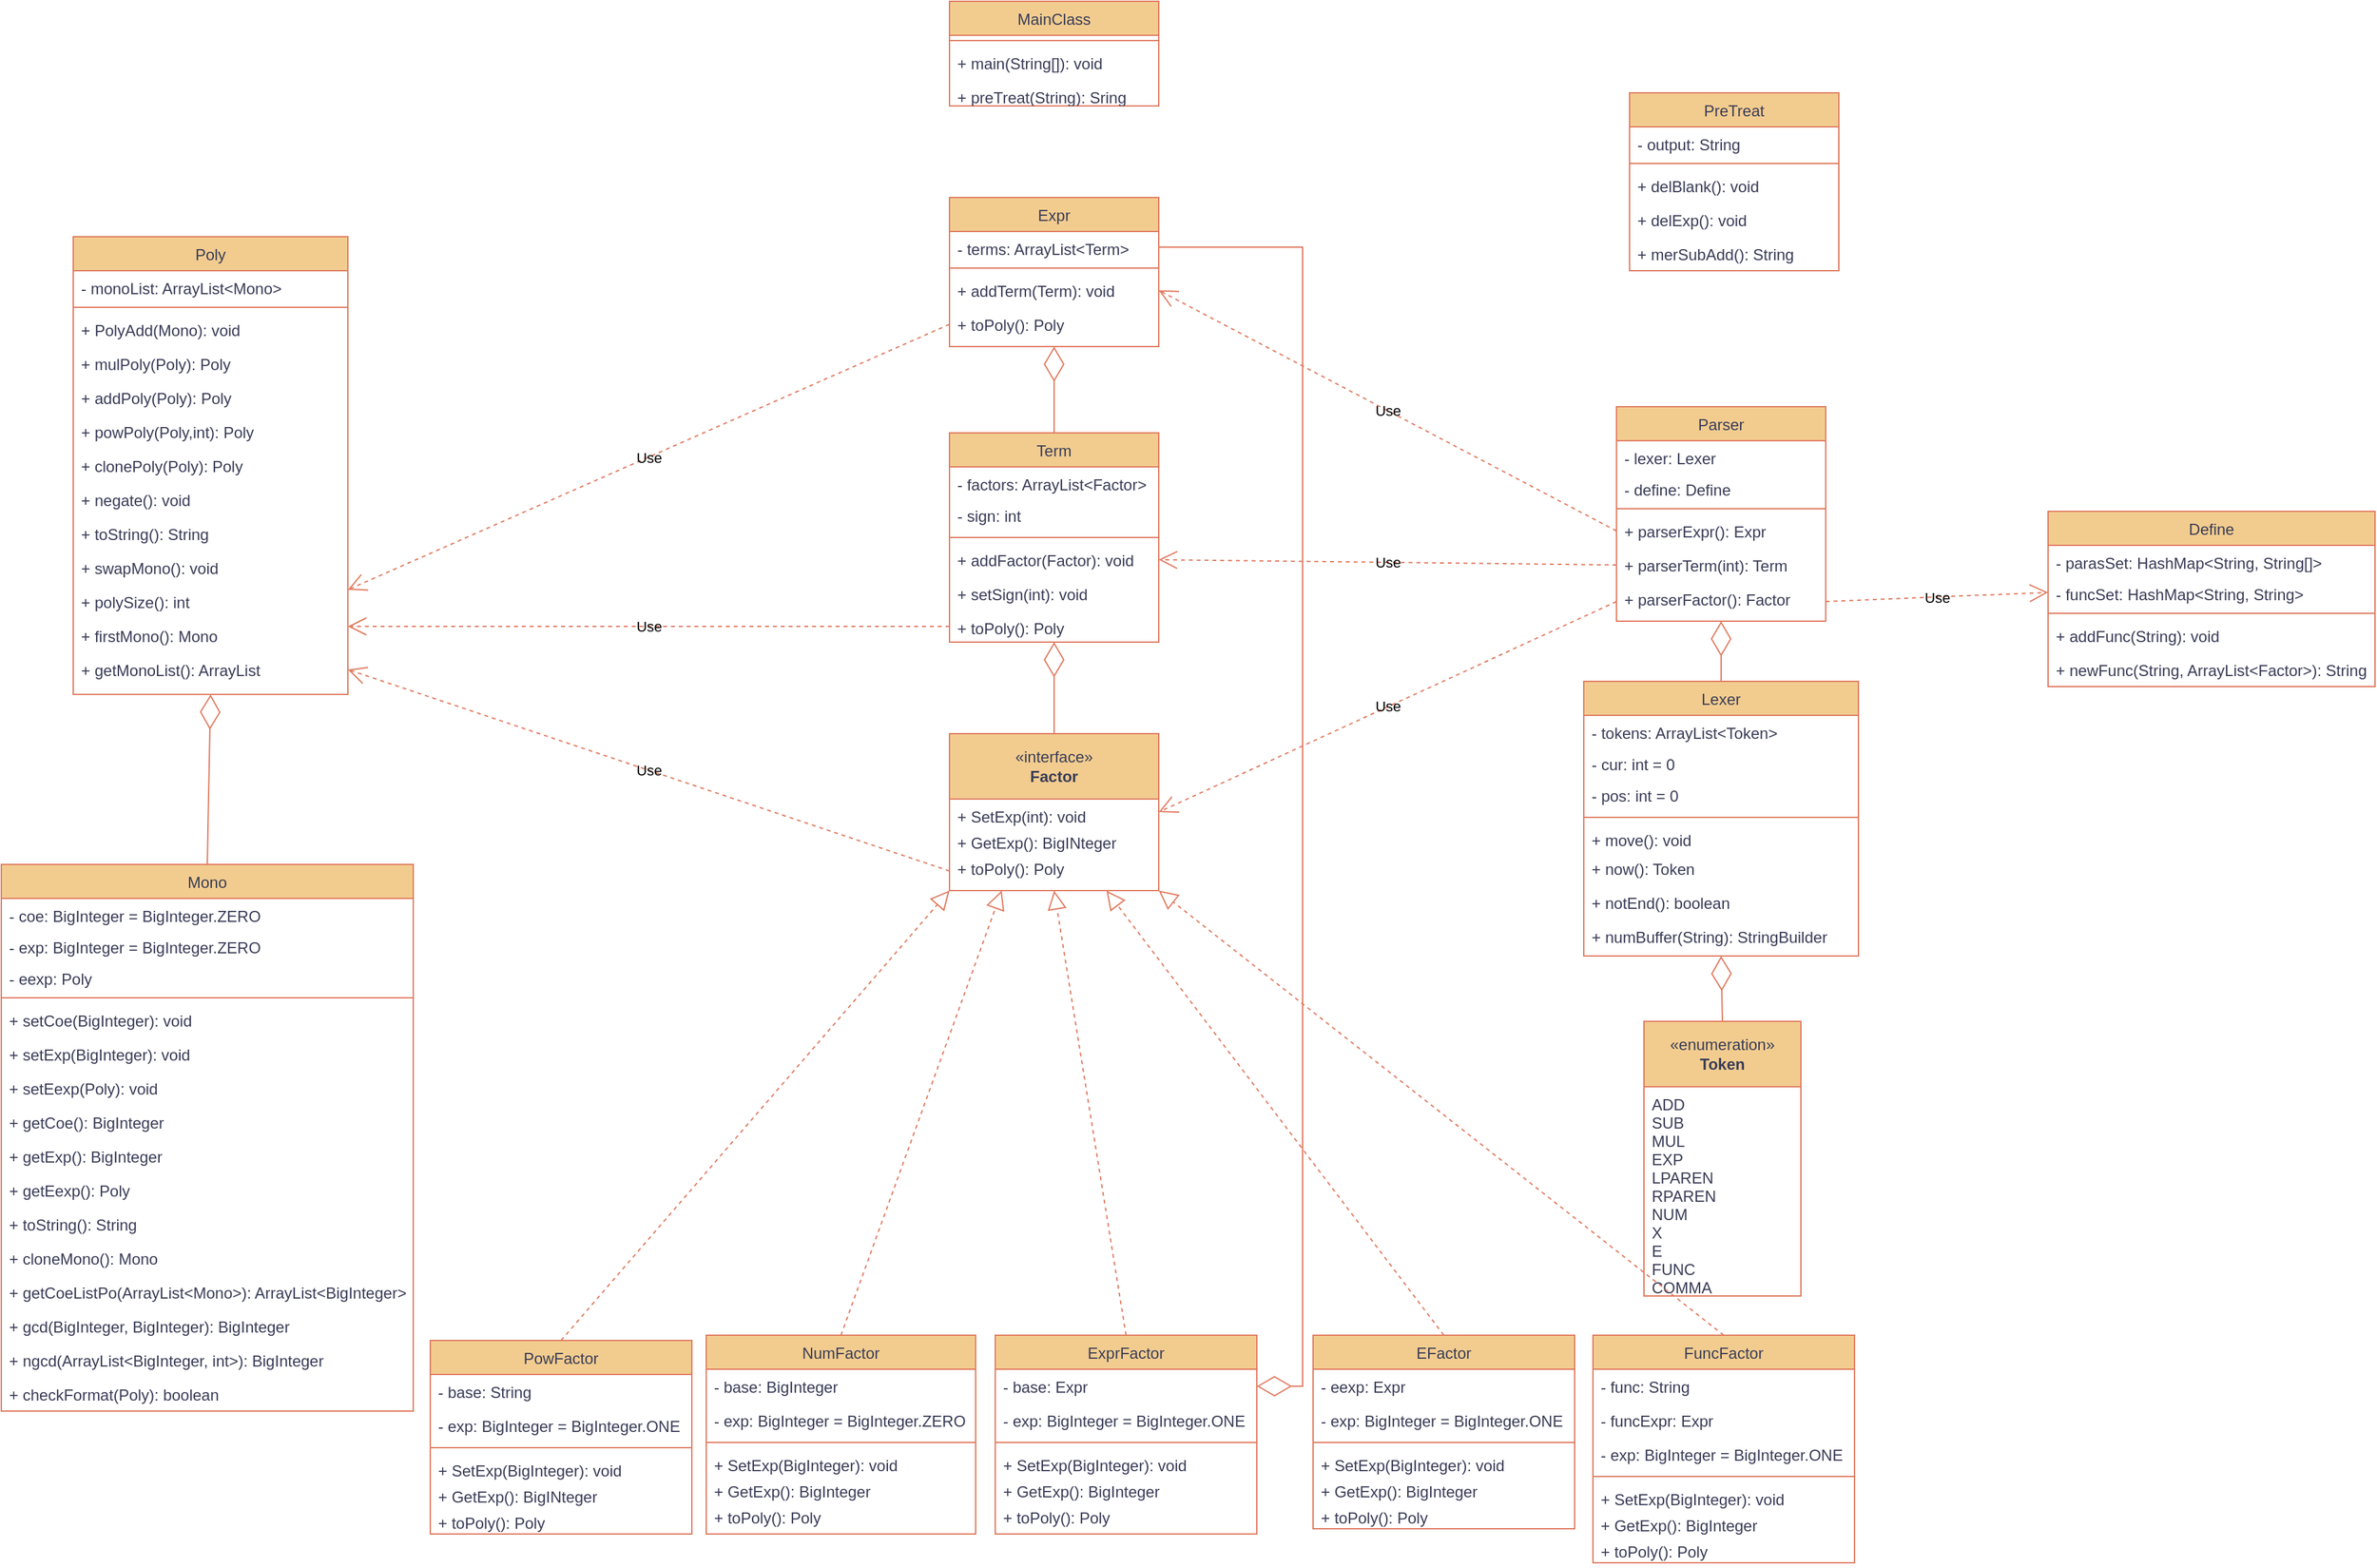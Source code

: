 <mxfile version="21.6.5" type="device">
  <diagram id="C5RBs43oDa-KdzZeNtuy" name="Page-1">
    <mxGraphModel dx="1021" dy="620" grid="1" gridSize="10" guides="1" tooltips="1" connect="1" arrows="0" fold="1" page="1" pageScale="1" pageWidth="827" pageHeight="1169" background="none" math="0" shadow="0">
      <root>
        <mxCell id="WIyWlLk6GJQsqaUBKTNV-0" />
        <mxCell id="WIyWlLk6GJQsqaUBKTNV-1" parent="WIyWlLk6GJQsqaUBKTNV-0" />
        <mxCell id="zkfFHV4jXpPFQw0GAbJ--0" value="Factror" style="swimlane;fontStyle=2;align=center;verticalAlign=top;childLayout=stackLayout;horizontal=1;startSize=0;horizontalStack=0;resizeParent=1;resizeLast=0;collapsible=1;marginBottom=0;rounded=0;shadow=0;strokeWidth=1;labelBackgroundColor=none;fillColor=#F2CC8F;strokeColor=#E07A5F;fontColor=#393C56;" parent="WIyWlLk6GJQsqaUBKTNV-1" vertex="1">
          <mxGeometry x="1540" y="600" width="160" height="120" as="geometry">
            <mxRectangle x="230" y="140" width="160" height="26" as="alternateBounds" />
          </mxGeometry>
        </mxCell>
        <mxCell id="lshmHex8__d2f3AqaZlR-0" value="«interface»&lt;br&gt;&lt;b&gt;Factor&lt;/b&gt;" style="html=1;whiteSpace=wrap;labelBackgroundColor=none;fillColor=#F2CC8F;strokeColor=#E07A5F;fontColor=#393C56;" parent="zkfFHV4jXpPFQw0GAbJ--0" vertex="1">
          <mxGeometry width="160" height="50" as="geometry" />
        </mxCell>
        <mxCell id="zkfFHV4jXpPFQw0GAbJ--5" value="+ SetExp(int): void" style="text;align=left;verticalAlign=top;spacingLeft=4;spacingRight=4;overflow=hidden;rotatable=0;points=[[0,0.5],[1,0.5]];portConstraint=eastwest;labelBackgroundColor=none;fontColor=#393C56;" parent="zkfFHV4jXpPFQw0GAbJ--0" vertex="1">
          <mxGeometry y="50" width="160" height="20" as="geometry" />
        </mxCell>
        <mxCell id="zkfFHV4jXpPFQw0GAbJ--3" value="+ GetExp(): BigINteger" style="text;align=left;verticalAlign=top;spacingLeft=4;spacingRight=4;overflow=hidden;rotatable=0;points=[[0,0.5],[1,0.5]];portConstraint=eastwest;rounded=0;shadow=0;html=0;labelBackgroundColor=none;fontColor=#393C56;" parent="zkfFHV4jXpPFQw0GAbJ--0" vertex="1">
          <mxGeometry y="70" width="160" height="20" as="geometry" />
        </mxCell>
        <mxCell id="lshmHex8__d2f3AqaZlR-2" value="+ toPoly(): Poly" style="text;align=left;verticalAlign=top;spacingLeft=4;spacingRight=4;overflow=hidden;rotatable=0;points=[[0,0.5],[1,0.5]];portConstraint=eastwest;rounded=0;shadow=0;html=0;labelBackgroundColor=none;fontColor=#393C56;" parent="zkfFHV4jXpPFQw0GAbJ--0" vertex="1">
          <mxGeometry y="90" width="160" height="30" as="geometry" />
        </mxCell>
        <mxCell id="zkfFHV4jXpPFQw0GAbJ--6" value="PowFactor" style="swimlane;fontStyle=0;align=center;verticalAlign=top;childLayout=stackLayout;horizontal=1;startSize=26;horizontalStack=0;resizeParent=1;resizeLast=0;collapsible=1;marginBottom=0;rounded=0;shadow=0;strokeWidth=1;labelBackgroundColor=none;fillColor=#F2CC8F;strokeColor=#E07A5F;fontColor=#393C56;" parent="WIyWlLk6GJQsqaUBKTNV-1" vertex="1">
          <mxGeometry x="1143" y="1064" width="200" height="148" as="geometry">
            <mxRectangle x="130" y="380" width="160" height="26" as="alternateBounds" />
          </mxGeometry>
        </mxCell>
        <mxCell id="zkfFHV4jXpPFQw0GAbJ--7" value="- base: String" style="text;align=left;verticalAlign=top;spacingLeft=4;spacingRight=4;overflow=hidden;rotatable=0;points=[[0,0.5],[1,0.5]];portConstraint=eastwest;labelBackgroundColor=none;fontColor=#393C56;" parent="zkfFHV4jXpPFQw0GAbJ--6" vertex="1">
          <mxGeometry y="26" width="200" height="26" as="geometry" />
        </mxCell>
        <mxCell id="lshmHex8__d2f3AqaZlR-3" value="- exp: BigInteger = BigInteger.ONE" style="text;align=left;verticalAlign=top;spacingLeft=4;spacingRight=4;overflow=hidden;rotatable=0;points=[[0,0.5],[1,0.5]];portConstraint=eastwest;labelBackgroundColor=none;fontColor=#393C56;" parent="zkfFHV4jXpPFQw0GAbJ--6" vertex="1">
          <mxGeometry y="52" width="200" height="26" as="geometry" />
        </mxCell>
        <mxCell id="zkfFHV4jXpPFQw0GAbJ--9" value="" style="line;html=1;strokeWidth=1;align=left;verticalAlign=middle;spacingTop=-1;spacingLeft=3;spacingRight=3;rotatable=0;labelPosition=right;points=[];portConstraint=eastwest;labelBackgroundColor=none;fillColor=#F2CC8F;strokeColor=#E07A5F;fontColor=#393C56;" parent="zkfFHV4jXpPFQw0GAbJ--6" vertex="1">
          <mxGeometry y="78" width="200" height="8" as="geometry" />
        </mxCell>
        <mxCell id="lshmHex8__d2f3AqaZlR-7" value="+ SetExp(BigInteger): void" style="text;align=left;verticalAlign=top;spacingLeft=4;spacingRight=4;overflow=hidden;rotatable=0;points=[[0,0.5],[1,0.5]];portConstraint=eastwest;labelBackgroundColor=none;fontColor=#393C56;" parent="zkfFHV4jXpPFQw0GAbJ--6" vertex="1">
          <mxGeometry y="86" width="200" height="20" as="geometry" />
        </mxCell>
        <mxCell id="lshmHex8__d2f3AqaZlR-5" value="+ GetExp(): BigINteger" style="text;align=left;verticalAlign=top;spacingLeft=4;spacingRight=4;overflow=hidden;rotatable=0;points=[[0,0.5],[1,0.5]];portConstraint=eastwest;rounded=0;shadow=0;html=0;labelBackgroundColor=none;fontColor=#393C56;" parent="zkfFHV4jXpPFQw0GAbJ--6" vertex="1">
          <mxGeometry y="106" width="200" height="20" as="geometry" />
        </mxCell>
        <mxCell id="lshmHex8__d2f3AqaZlR-6" value="+ toPoly(): Poly" style="text;align=left;verticalAlign=top;spacingLeft=4;spacingRight=4;overflow=hidden;rotatable=0;points=[[0,0.5],[1,0.5]];portConstraint=eastwest;rounded=0;shadow=0;html=0;labelBackgroundColor=none;fontColor=#393C56;" parent="zkfFHV4jXpPFQw0GAbJ--6" vertex="1">
          <mxGeometry y="126" width="200" height="22" as="geometry" />
        </mxCell>
        <mxCell id="zkfFHV4jXpPFQw0GAbJ--13" value="ExprFactor" style="swimlane;fontStyle=0;align=center;verticalAlign=top;childLayout=stackLayout;horizontal=1;startSize=26;horizontalStack=0;resizeParent=1;resizeLast=0;collapsible=1;marginBottom=0;rounded=0;shadow=0;strokeWidth=1;labelBackgroundColor=none;fillColor=#F2CC8F;strokeColor=#E07A5F;fontColor=#393C56;" parent="WIyWlLk6GJQsqaUBKTNV-1" vertex="1">
          <mxGeometry x="1575" y="1060" width="200" height="152" as="geometry">
            <mxRectangle x="340" y="380" width="170" height="26" as="alternateBounds" />
          </mxGeometry>
        </mxCell>
        <mxCell id="zkfFHV4jXpPFQw0GAbJ--14" value="- base: Expr" style="text;align=left;verticalAlign=top;spacingLeft=4;spacingRight=4;overflow=hidden;rotatable=0;points=[[0,0.5],[1,0.5]];portConstraint=eastwest;labelBackgroundColor=none;fontColor=#393C56;" parent="zkfFHV4jXpPFQw0GAbJ--13" vertex="1">
          <mxGeometry y="26" width="200" height="26" as="geometry" />
        </mxCell>
        <mxCell id="lshmHex8__d2f3AqaZlR-17" value="- exp: BigInteger = BigInteger.ONE" style="text;align=left;verticalAlign=top;spacingLeft=4;spacingRight=4;overflow=hidden;rotatable=0;points=[[0,0.5],[1,0.5]];portConstraint=eastwest;labelBackgroundColor=none;fontColor=#393C56;" parent="zkfFHV4jXpPFQw0GAbJ--13" vertex="1">
          <mxGeometry y="52" width="200" height="26" as="geometry" />
        </mxCell>
        <mxCell id="zkfFHV4jXpPFQw0GAbJ--15" value="" style="line;html=1;strokeWidth=1;align=left;verticalAlign=middle;spacingTop=-1;spacingLeft=3;spacingRight=3;rotatable=0;labelPosition=right;points=[];portConstraint=eastwest;labelBackgroundColor=none;fillColor=#F2CC8F;strokeColor=#E07A5F;fontColor=#393C56;" parent="zkfFHV4jXpPFQw0GAbJ--13" vertex="1">
          <mxGeometry y="78" width="200" height="8" as="geometry" />
        </mxCell>
        <mxCell id="lshmHex8__d2f3AqaZlR-16" value="+ SetExp(BigInteger): void" style="text;align=left;verticalAlign=top;spacingLeft=4;spacingRight=4;overflow=hidden;rotatable=0;points=[[0,0.5],[1,0.5]];portConstraint=eastwest;labelBackgroundColor=none;fontColor=#393C56;" parent="zkfFHV4jXpPFQw0GAbJ--13" vertex="1">
          <mxGeometry y="86" width="200" height="20" as="geometry" />
        </mxCell>
        <mxCell id="lshmHex8__d2f3AqaZlR-14" value="+ GetExp(): BigInteger" style="text;align=left;verticalAlign=top;spacingLeft=4;spacingRight=4;overflow=hidden;rotatable=0;points=[[0,0.5],[1,0.5]];portConstraint=eastwest;rounded=0;shadow=0;html=0;labelBackgroundColor=none;fontColor=#393C56;" parent="zkfFHV4jXpPFQw0GAbJ--13" vertex="1">
          <mxGeometry y="106" width="200" height="20" as="geometry" />
        </mxCell>
        <mxCell id="Ec_aD05h_GAjCYXAIxF5-127" value="+ toPoly(): Poly" style="text;align=left;verticalAlign=top;spacingLeft=4;spacingRight=4;overflow=hidden;rotatable=0;points=[[0,0.5],[1,0.5]];portConstraint=eastwest;labelBackgroundColor=none;fontColor=#393C56;" parent="zkfFHV4jXpPFQw0GAbJ--13" vertex="1">
          <mxGeometry y="126" width="200" height="26" as="geometry" />
        </mxCell>
        <mxCell id="Ec_aD05h_GAjCYXAIxF5-3" value="NumFactor" style="swimlane;fontStyle=0;align=center;verticalAlign=top;childLayout=stackLayout;horizontal=1;startSize=26;horizontalStack=0;resizeParent=1;resizeLast=0;collapsible=1;marginBottom=0;rounded=0;shadow=0;strokeWidth=1;labelBackgroundColor=none;points=[[0,0,0,0,0],[0,0.25,0,0,0],[0,0.5,0,0,0],[0,0.75,0,0,0],[0,1,0,0,0],[0.25,0,0,0,0],[0.25,1,0,0,0],[0.5,0,0,0,0],[0.5,1,0,0,0],[0.75,0,0,0,0],[0.75,1,0,0,0],[1,0,0,0,0],[1,0.25,0,0,0],[1,0.5,0,0,0],[1,0.75,0,0,0],[1,1,0,0,0]];fillColor=#F2CC8F;strokeColor=#E07A5F;fontColor=#393C56;" parent="WIyWlLk6GJQsqaUBKTNV-1" vertex="1">
          <mxGeometry x="1354" y="1060" width="206" height="152" as="geometry">
            <mxRectangle x="130" y="380" width="160" height="26" as="alternateBounds" />
          </mxGeometry>
        </mxCell>
        <mxCell id="Ec_aD05h_GAjCYXAIxF5-4" value="- base: BigInteger" style="text;align=left;verticalAlign=top;spacingLeft=4;spacingRight=4;overflow=hidden;rotatable=0;points=[[0,0.5],[1,0.5]];portConstraint=eastwest;labelBackgroundColor=none;fontColor=#393C56;" parent="Ec_aD05h_GAjCYXAIxF5-3" vertex="1">
          <mxGeometry y="26" width="206" height="26" as="geometry" />
        </mxCell>
        <mxCell id="lshmHex8__d2f3AqaZlR-9" value="- exp: BigInteger = BigInteger.ZERO" style="text;align=left;verticalAlign=top;spacingLeft=4;spacingRight=4;overflow=hidden;rotatable=0;points=[[0,0.5],[1,0.5]];portConstraint=eastwest;labelBackgroundColor=none;fontColor=#393C56;" parent="Ec_aD05h_GAjCYXAIxF5-3" vertex="1">
          <mxGeometry y="52" width="206" height="26" as="geometry" />
        </mxCell>
        <mxCell id="Ec_aD05h_GAjCYXAIxF5-5" value="" style="line;html=1;strokeWidth=1;align=left;verticalAlign=middle;spacingTop=-1;spacingLeft=3;spacingRight=3;rotatable=0;labelPosition=right;points=[];portConstraint=eastwest;labelBackgroundColor=none;fillColor=#F2CC8F;strokeColor=#E07A5F;fontColor=#393C56;" parent="Ec_aD05h_GAjCYXAIxF5-3" vertex="1">
          <mxGeometry y="78" width="206" height="8" as="geometry" />
        </mxCell>
        <mxCell id="lshmHex8__d2f3AqaZlR-63" value="+ SetExp(BigInteger): void" style="text;align=left;verticalAlign=top;spacingLeft=4;spacingRight=4;overflow=hidden;rotatable=0;points=[[0,0.5],[1,0.5]];portConstraint=eastwest;labelBackgroundColor=none;fontColor=#393C56;" parent="Ec_aD05h_GAjCYXAIxF5-3" vertex="1">
          <mxGeometry y="86" width="206" height="20" as="geometry" />
        </mxCell>
        <mxCell id="lshmHex8__d2f3AqaZlR-11" value="+ GetExp(): BigInteger" style="text;align=left;verticalAlign=top;spacingLeft=4;spacingRight=4;overflow=hidden;rotatable=0;points=[[0,0.5],[1,0.5]];portConstraint=eastwest;rounded=0;shadow=0;html=0;labelBackgroundColor=none;fontColor=#393C56;" parent="Ec_aD05h_GAjCYXAIxF5-3" vertex="1">
          <mxGeometry y="106" width="206" height="20" as="geometry" />
        </mxCell>
        <mxCell id="Ec_aD05h_GAjCYXAIxF5-6" value="+ toPoly(): Poly" style="text;align=left;verticalAlign=top;spacingLeft=4;spacingRight=4;overflow=hidden;rotatable=0;points=[[0,0.5],[1,0.5]];portConstraint=eastwest;labelBackgroundColor=none;fontColor=#393C56;" parent="Ec_aD05h_GAjCYXAIxF5-3" vertex="1">
          <mxGeometry y="126" width="206" height="26" as="geometry" />
        </mxCell>
        <mxCell id="Ec_aD05h_GAjCYXAIxF5-42" value="Term" style="swimlane;fontStyle=0;align=center;verticalAlign=top;childLayout=stackLayout;horizontal=1;startSize=26;horizontalStack=0;resizeParent=1;resizeLast=0;collapsible=1;marginBottom=0;rounded=0;shadow=0;strokeWidth=1;labelBackgroundColor=none;points=[[0,0,0,0,0],[0,0.25,0,0,0],[0,0.5,0,0,0],[0,0.75,0,0,0],[0,1,0,0,0],[0.25,0,0,0,0],[0.25,1,0,0,0],[0.5,0,0,0,0],[0.5,1,0,0,0],[0.75,0,0,0,0],[0.75,1,0,0,0],[1,0,0,0,0],[1,0.25,0,0,0],[1,0.5,0,0,0],[1,0.75,0,0,0],[1,1,0,0,0]];fillColor=#F2CC8F;strokeColor=#E07A5F;fontColor=#393C56;" parent="WIyWlLk6GJQsqaUBKTNV-1" vertex="1">
          <mxGeometry x="1540" y="370" width="160" height="160" as="geometry">
            <mxRectangle x="130" y="380" width="160" height="26" as="alternateBounds" />
          </mxGeometry>
        </mxCell>
        <mxCell id="Ec_aD05h_GAjCYXAIxF5-43" value="- factors: ArrayList&lt;Factor&gt;" style="text;align=left;verticalAlign=top;spacingLeft=4;spacingRight=4;overflow=hidden;rotatable=0;points=[[0,0.5],[1,0.5]];portConstraint=eastwest;labelBackgroundColor=none;fontColor=#393C56;" parent="Ec_aD05h_GAjCYXAIxF5-42" vertex="1">
          <mxGeometry y="26" width="160" height="24" as="geometry" />
        </mxCell>
        <mxCell id="Ec_aD05h_GAjCYXAIxF5-47" value="- sign: int" style="text;align=left;verticalAlign=top;spacingLeft=4;spacingRight=4;overflow=hidden;rotatable=0;points=[[0,0.5],[1,0.5]];portConstraint=eastwest;rounded=0;shadow=0;html=0;labelBackgroundColor=none;fontColor=#393C56;" parent="Ec_aD05h_GAjCYXAIxF5-42" vertex="1">
          <mxGeometry y="50" width="160" height="26" as="geometry" />
        </mxCell>
        <mxCell id="Ec_aD05h_GAjCYXAIxF5-44" value="" style="line;html=1;strokeWidth=1;align=left;verticalAlign=middle;spacingTop=-1;spacingLeft=3;spacingRight=3;rotatable=0;labelPosition=right;points=[];portConstraint=eastwest;labelBackgroundColor=none;fillColor=#F2CC8F;strokeColor=#E07A5F;fontColor=#393C56;" parent="Ec_aD05h_GAjCYXAIxF5-42" vertex="1">
          <mxGeometry y="76" width="160" height="8" as="geometry" />
        </mxCell>
        <mxCell id="Ec_aD05h_GAjCYXAIxF5-45" value="+ addFactor(Factor): void" style="text;align=left;verticalAlign=top;spacingLeft=4;spacingRight=4;overflow=hidden;rotatable=0;points=[[0,0.5],[1,0.5]];portConstraint=eastwest;labelBackgroundColor=none;fontColor=#393C56;" parent="Ec_aD05h_GAjCYXAIxF5-42" vertex="1">
          <mxGeometry y="84" width="160" height="26" as="geometry" />
        </mxCell>
        <mxCell id="Ec_aD05h_GAjCYXAIxF5-48" value="+ setSign(int): void" style="text;align=left;verticalAlign=top;spacingLeft=4;spacingRight=4;overflow=hidden;rotatable=0;points=[[0,0.5],[1,0.5]];portConstraint=eastwest;labelBackgroundColor=none;fontColor=#393C56;" parent="Ec_aD05h_GAjCYXAIxF5-42" vertex="1">
          <mxGeometry y="110" width="160" height="26" as="geometry" />
        </mxCell>
        <mxCell id="Ec_aD05h_GAjCYXAIxF5-49" value="+ toPoly(): Poly" style="text;align=left;verticalAlign=top;spacingLeft=4;spacingRight=4;overflow=hidden;rotatable=0;points=[[0,0.5],[1,0.5]];portConstraint=eastwest;labelBackgroundColor=none;fontColor=#393C56;" parent="Ec_aD05h_GAjCYXAIxF5-42" vertex="1">
          <mxGeometry y="136" width="160" height="24" as="geometry" />
        </mxCell>
        <mxCell id="Ec_aD05h_GAjCYXAIxF5-50" value="Expr" style="swimlane;fontStyle=0;align=center;verticalAlign=top;childLayout=stackLayout;horizontal=1;startSize=26;horizontalStack=0;resizeParent=1;resizeLast=0;collapsible=1;marginBottom=0;rounded=0;shadow=0;strokeWidth=1;labelBackgroundColor=none;points=[[0,0,0,0,0],[0,0.25,0,0,0],[0,0.5,0,0,0],[0,0.75,0,0,0],[0,1,0,0,0],[0.25,0,0,0,0],[0.25,1,0,0,0],[0.5,0,0,0,0],[0.5,1,0,0,0],[0.75,0,0,0,0],[0.75,1,0,0,0],[1,0,0,0,0],[1,0.25,0,0,0],[1,0.5,0,0,0],[1,0.75,0,0,0],[1,1,0,0,0]];fillColor=#F2CC8F;strokeColor=#E07A5F;fontColor=#393C56;" parent="WIyWlLk6GJQsqaUBKTNV-1" vertex="1">
          <mxGeometry x="1540" y="190" width="160" height="114" as="geometry">
            <mxRectangle x="130" y="380" width="160" height="26" as="alternateBounds" />
          </mxGeometry>
        </mxCell>
        <mxCell id="Ec_aD05h_GAjCYXAIxF5-51" value="- terms: ArrayList&lt;Term&gt;" style="text;align=left;verticalAlign=top;spacingLeft=4;spacingRight=4;overflow=hidden;rotatable=0;points=[[0,0.5],[1,0.5]];portConstraint=eastwest;labelBackgroundColor=none;fontColor=#393C56;" parent="Ec_aD05h_GAjCYXAIxF5-50" vertex="1">
          <mxGeometry y="26" width="160" height="24" as="geometry" />
        </mxCell>
        <mxCell id="Ec_aD05h_GAjCYXAIxF5-53" value="" style="line;html=1;strokeWidth=1;align=left;verticalAlign=middle;spacingTop=-1;spacingLeft=3;spacingRight=3;rotatable=0;labelPosition=right;points=[];portConstraint=eastwest;labelBackgroundColor=none;fillColor=#F2CC8F;strokeColor=#E07A5F;fontColor=#393C56;" parent="Ec_aD05h_GAjCYXAIxF5-50" vertex="1">
          <mxGeometry y="50" width="160" height="8" as="geometry" />
        </mxCell>
        <mxCell id="Ec_aD05h_GAjCYXAIxF5-54" value="+ addTerm(Term): void" style="text;align=left;verticalAlign=top;spacingLeft=4;spacingRight=4;overflow=hidden;rotatable=0;points=[[0,0.5],[1,0.5]];portConstraint=eastwest;labelBackgroundColor=none;fontColor=#393C56;" parent="Ec_aD05h_GAjCYXAIxF5-50" vertex="1">
          <mxGeometry y="58" width="160" height="26" as="geometry" />
        </mxCell>
        <mxCell id="Ec_aD05h_GAjCYXAIxF5-56" value="+ toPoly(): Poly" style="text;align=left;verticalAlign=top;spacingLeft=4;spacingRight=4;overflow=hidden;rotatable=0;points=[[0,0.5],[1,0.5]];portConstraint=eastwest;labelBackgroundColor=none;fontColor=#393C56;" parent="Ec_aD05h_GAjCYXAIxF5-50" vertex="1">
          <mxGeometry y="84" width="160" height="26" as="geometry" />
        </mxCell>
        <mxCell id="Ec_aD05h_GAjCYXAIxF5-62" value="Mono" style="swimlane;fontStyle=0;align=center;verticalAlign=top;childLayout=stackLayout;horizontal=1;startSize=26;horizontalStack=0;resizeParent=1;resizeLast=0;collapsible=1;marginBottom=0;rounded=0;shadow=0;strokeWidth=1;labelBackgroundColor=none;points=[[0,0,0,0,0],[0,0.25,0,0,0],[0,0.5,0,0,0],[0,0.75,0,0,0],[0,1,0,0,0],[0.25,0,0,0,0],[0.25,1,0,0,0],[0.5,0,0,0,0],[0.5,1,0,0,0],[0.75,0,0,0,0],[0.75,1,0,0,0],[1,0,0,0,0],[1,0.25,0,0,0],[1,0.5,0,0,0],[1,0.75,0,0,0],[1,1,0,0,0]];fillColor=#F2CC8F;strokeColor=#E07A5F;fontColor=#393C56;" parent="WIyWlLk6GJQsqaUBKTNV-1" vertex="1">
          <mxGeometry x="815" y="700" width="315" height="418" as="geometry">
            <mxRectangle x="130" y="380" width="160" height="26" as="alternateBounds" />
          </mxGeometry>
        </mxCell>
        <mxCell id="Ec_aD05h_GAjCYXAIxF5-63" value="- coe: BigInteger = BigInteger.ZERO" style="text;align=left;verticalAlign=top;spacingLeft=4;spacingRight=4;overflow=hidden;rotatable=0;points=[[0,0.5],[1,0.5]];portConstraint=eastwest;labelBackgroundColor=none;fontColor=#393C56;" parent="Ec_aD05h_GAjCYXAIxF5-62" vertex="1">
          <mxGeometry y="26" width="315" height="24" as="geometry" />
        </mxCell>
        <mxCell id="Ec_aD05h_GAjCYXAIxF5-67" value="- exp: BigInteger = BigInteger.ZERO" style="text;align=left;verticalAlign=top;spacingLeft=4;spacingRight=4;overflow=hidden;rotatable=0;points=[[0,0.5],[1,0.5]];portConstraint=eastwest;labelBackgroundColor=none;fontColor=#393C56;" parent="Ec_aD05h_GAjCYXAIxF5-62" vertex="1">
          <mxGeometry y="50" width="315" height="24" as="geometry" />
        </mxCell>
        <mxCell id="Ec_aD05h_GAjCYXAIxF5-160" value="- eexp: Poly" style="text;align=left;verticalAlign=top;spacingLeft=4;spacingRight=4;overflow=hidden;rotatable=0;points=[[0,0.5],[1,0.5]];portConstraint=eastwest;labelBackgroundColor=none;fontColor=#393C56;" parent="Ec_aD05h_GAjCYXAIxF5-62" vertex="1">
          <mxGeometry y="74" width="315" height="24" as="geometry" />
        </mxCell>
        <mxCell id="Ec_aD05h_GAjCYXAIxF5-64" value="" style="line;html=1;strokeWidth=1;align=left;verticalAlign=middle;spacingTop=-1;spacingLeft=3;spacingRight=3;rotatable=0;labelPosition=right;points=[];portConstraint=eastwest;labelBackgroundColor=none;fillColor=#F2CC8F;strokeColor=#E07A5F;fontColor=#393C56;" parent="Ec_aD05h_GAjCYXAIxF5-62" vertex="1">
          <mxGeometry y="98" width="315" height="8" as="geometry" />
        </mxCell>
        <mxCell id="Ec_aD05h_GAjCYXAIxF5-65" value="+ setCoe(BigInteger): void" style="text;align=left;verticalAlign=top;spacingLeft=4;spacingRight=4;overflow=hidden;rotatable=0;points=[[0,0.5],[1,0.5]];portConstraint=eastwest;labelBackgroundColor=none;fontColor=#393C56;" parent="Ec_aD05h_GAjCYXAIxF5-62" vertex="1">
          <mxGeometry y="106" width="315" height="26" as="geometry" />
        </mxCell>
        <mxCell id="Ec_aD05h_GAjCYXAIxF5-68" value="+ setExp(BigInteger): void" style="text;align=left;verticalAlign=top;spacingLeft=4;spacingRight=4;overflow=hidden;rotatable=0;points=[[0,0.5],[1,0.5]];portConstraint=eastwest;labelBackgroundColor=none;fontColor=#393C56;" parent="Ec_aD05h_GAjCYXAIxF5-62" vertex="1">
          <mxGeometry y="132" width="315" height="26" as="geometry" />
        </mxCell>
        <mxCell id="lshmHex8__d2f3AqaZlR-37" value="+ setEexp(Poly): void" style="text;align=left;verticalAlign=top;spacingLeft=4;spacingRight=4;overflow=hidden;rotatable=0;points=[[0,0.5],[1,0.5]];portConstraint=eastwest;labelBackgroundColor=none;fontColor=#393C56;" parent="Ec_aD05h_GAjCYXAIxF5-62" vertex="1">
          <mxGeometry y="158" width="315" height="26" as="geometry" />
        </mxCell>
        <mxCell id="Ec_aD05h_GAjCYXAIxF5-69" value="+ getCoe(): BigInteger" style="text;align=left;verticalAlign=top;spacingLeft=4;spacingRight=4;overflow=hidden;rotatable=0;points=[[0,0.5],[1,0.5]];portConstraint=eastwest;labelBackgroundColor=none;fontColor=#393C56;" parent="Ec_aD05h_GAjCYXAIxF5-62" vertex="1">
          <mxGeometry y="184" width="315" height="26" as="geometry" />
        </mxCell>
        <mxCell id="Ec_aD05h_GAjCYXAIxF5-66" value="+ getExp(): BigInteger" style="text;align=left;verticalAlign=top;spacingLeft=4;spacingRight=4;overflow=hidden;rotatable=0;points=[[0,0.5],[1,0.5]];portConstraint=eastwest;labelBackgroundColor=none;fontColor=#393C56;" parent="Ec_aD05h_GAjCYXAIxF5-62" vertex="1">
          <mxGeometry y="210" width="315" height="26" as="geometry" />
        </mxCell>
        <mxCell id="lshmHex8__d2f3AqaZlR-38" value="+ getEexp(): Poly" style="text;align=left;verticalAlign=top;spacingLeft=4;spacingRight=4;overflow=hidden;rotatable=0;points=[[0,0.5],[1,0.5]];portConstraint=eastwest;labelBackgroundColor=none;fontColor=#393C56;" parent="Ec_aD05h_GAjCYXAIxF5-62" vertex="1">
          <mxGeometry y="236" width="315" height="26" as="geometry" />
        </mxCell>
        <mxCell id="Ec_aD05h_GAjCYXAIxF5-70" value="+ toString(): String" style="text;align=left;verticalAlign=top;spacingLeft=4;spacingRight=4;overflow=hidden;rotatable=0;points=[[0,0.5],[1,0.5]];portConstraint=eastwest;labelBackgroundColor=none;fontColor=#393C56;" parent="Ec_aD05h_GAjCYXAIxF5-62" vertex="1">
          <mxGeometry y="262" width="315" height="26" as="geometry" />
        </mxCell>
        <mxCell id="lshmHex8__d2f3AqaZlR-43" value="+ cloneMono(): Mono" style="text;align=left;verticalAlign=top;spacingLeft=4;spacingRight=4;overflow=hidden;rotatable=0;points=[[0,0.5],[1,0.5]];portConstraint=eastwest;labelBackgroundColor=none;fontColor=#393C56;" parent="Ec_aD05h_GAjCYXAIxF5-62" vertex="1">
          <mxGeometry y="288" width="315" height="26" as="geometry" />
        </mxCell>
        <mxCell id="lshmHex8__d2f3AqaZlR-39" value="+ getCoeListPo(ArrayList&lt;Mono&gt;): ArrayList&lt;BigInteger&gt;" style="text;align=left;verticalAlign=top;spacingLeft=4;spacingRight=4;overflow=hidden;rotatable=0;points=[[0,0.5],[1,0.5]];portConstraint=eastwest;labelBackgroundColor=none;fontColor=#393C56;" parent="Ec_aD05h_GAjCYXAIxF5-62" vertex="1">
          <mxGeometry y="314" width="315" height="26" as="geometry" />
        </mxCell>
        <mxCell id="lshmHex8__d2f3AqaZlR-40" value="+ gcd(BigInteger, BigInteger): BigInteger" style="text;align=left;verticalAlign=top;spacingLeft=4;spacingRight=4;overflow=hidden;rotatable=0;points=[[0,0.5],[1,0.5]];portConstraint=eastwest;labelBackgroundColor=none;fontColor=#393C56;" parent="Ec_aD05h_GAjCYXAIxF5-62" vertex="1">
          <mxGeometry y="340" width="315" height="26" as="geometry" />
        </mxCell>
        <mxCell id="Ec_aD05h_GAjCYXAIxF5-161" value="+ ngcd(ArrayList&lt;BigInteger, int&gt;): BigInteger" style="text;align=left;verticalAlign=top;spacingLeft=4;spacingRight=4;overflow=hidden;rotatable=0;points=[[0,0.5],[1,0.5]];portConstraint=eastwest;labelBackgroundColor=none;fontColor=#393C56;" parent="Ec_aD05h_GAjCYXAIxF5-62" vertex="1">
          <mxGeometry y="366" width="315" height="26" as="geometry" />
        </mxCell>
        <mxCell id="lshmHex8__d2f3AqaZlR-42" value="+ checkFormat(Poly): boolean" style="text;align=left;verticalAlign=top;spacingLeft=4;spacingRight=4;overflow=hidden;rotatable=0;points=[[0,0.5],[1,0.5]];portConstraint=eastwest;labelBackgroundColor=none;fontColor=#393C56;" parent="Ec_aD05h_GAjCYXAIxF5-62" vertex="1">
          <mxGeometry y="392" width="315" height="26" as="geometry" />
        </mxCell>
        <mxCell id="Ec_aD05h_GAjCYXAIxF5-71" value="Poly" style="swimlane;fontStyle=0;align=center;verticalAlign=top;childLayout=stackLayout;horizontal=1;startSize=26;horizontalStack=0;resizeParent=1;resizeLast=0;collapsible=1;marginBottom=0;rounded=0;shadow=0;strokeWidth=1;labelBackgroundColor=none;points=[[0,0,0,0,0],[0,0.25,0,0,0],[0,0.5,0,0,0],[0,0.75,0,0,0],[0,1,0,0,0],[0.25,0,0,0,0],[0.25,1,0,0,0],[0.5,0,0,0,0],[0.5,1,0,0,0],[0.75,0,0,0,0],[0.75,1,0,0,0],[1,0,0,0,0],[1,0.25,0,0,0],[1,0.5,0,0,0],[1,0.75,0,0,0],[1,1,0,0,0]];fillColor=#F2CC8F;strokeColor=#E07A5F;fontColor=#393C56;" parent="WIyWlLk6GJQsqaUBKTNV-1" vertex="1">
          <mxGeometry x="870" y="220" width="210" height="350" as="geometry">
            <mxRectangle x="130" y="380" width="160" height="26" as="alternateBounds" />
          </mxGeometry>
        </mxCell>
        <mxCell id="Ec_aD05h_GAjCYXAIxF5-72" value="- monoList: ArrayList&lt;Mono&gt;" style="text;align=left;verticalAlign=top;spacingLeft=4;spacingRight=4;overflow=hidden;rotatable=0;points=[[0,0.5],[1,0.5]];portConstraint=eastwest;labelBackgroundColor=none;fontColor=#393C56;" parent="Ec_aD05h_GAjCYXAIxF5-71" vertex="1">
          <mxGeometry y="26" width="210" height="24" as="geometry" />
        </mxCell>
        <mxCell id="Ec_aD05h_GAjCYXAIxF5-74" value="" style="line;html=1;strokeWidth=1;align=left;verticalAlign=middle;spacingTop=-1;spacingLeft=3;spacingRight=3;rotatable=0;labelPosition=right;points=[];portConstraint=eastwest;labelBackgroundColor=none;fillColor=#F2CC8F;strokeColor=#E07A5F;fontColor=#393C56;" parent="Ec_aD05h_GAjCYXAIxF5-71" vertex="1">
          <mxGeometry y="50" width="210" height="8" as="geometry" />
        </mxCell>
        <mxCell id="Ec_aD05h_GAjCYXAIxF5-75" value="+ PolyAdd(Mono): void" style="text;align=left;verticalAlign=top;spacingLeft=4;spacingRight=4;overflow=hidden;rotatable=0;points=[[0,0.5],[1,0.5]];portConstraint=eastwest;labelBackgroundColor=none;fontColor=#393C56;" parent="Ec_aD05h_GAjCYXAIxF5-71" vertex="1">
          <mxGeometry y="58" width="210" height="26" as="geometry" />
        </mxCell>
        <mxCell id="Ec_aD05h_GAjCYXAIxF5-76" value="+ mulPoly(Poly): Poly" style="text;align=left;verticalAlign=top;spacingLeft=4;spacingRight=4;overflow=hidden;rotatable=0;points=[[0,0.5],[1,0.5]];portConstraint=eastwest;labelBackgroundColor=none;fontColor=#393C56;" parent="Ec_aD05h_GAjCYXAIxF5-71" vertex="1">
          <mxGeometry y="84" width="210" height="26" as="geometry" />
        </mxCell>
        <mxCell id="Ec_aD05h_GAjCYXAIxF5-80" value="+ addPoly(Poly): Poly" style="text;align=left;verticalAlign=top;spacingLeft=4;spacingRight=4;overflow=hidden;rotatable=0;points=[[0,0.5],[1,0.5]];portConstraint=eastwest;labelBackgroundColor=none;fontColor=#393C56;" parent="Ec_aD05h_GAjCYXAIxF5-71" vertex="1">
          <mxGeometry y="110" width="210" height="26" as="geometry" />
        </mxCell>
        <mxCell id="Ec_aD05h_GAjCYXAIxF5-79" value="+ powPoly(Poly,int): Poly" style="text;align=left;verticalAlign=top;spacingLeft=4;spacingRight=4;overflow=hidden;rotatable=0;points=[[0,0.5],[1,0.5]];portConstraint=eastwest;labelBackgroundColor=none;fontColor=#393C56;" parent="Ec_aD05h_GAjCYXAIxF5-71" vertex="1">
          <mxGeometry y="136" width="210" height="26" as="geometry" />
        </mxCell>
        <mxCell id="lshmHex8__d2f3AqaZlR-52" value="+ clonePoly(Poly): Poly" style="text;align=left;verticalAlign=top;spacingLeft=4;spacingRight=4;overflow=hidden;rotatable=0;points=[[0,0.5],[1,0.5]];portConstraint=eastwest;labelBackgroundColor=none;fontColor=#393C56;" parent="Ec_aD05h_GAjCYXAIxF5-71" vertex="1">
          <mxGeometry y="162" width="210" height="26" as="geometry" />
        </mxCell>
        <mxCell id="Ec_aD05h_GAjCYXAIxF5-81" value="+ negate(): void" style="text;align=left;verticalAlign=top;spacingLeft=4;spacingRight=4;overflow=hidden;rotatable=0;points=[[0,0.5],[1,0.5]];portConstraint=eastwest;labelBackgroundColor=none;fontColor=#393C56;" parent="Ec_aD05h_GAjCYXAIxF5-71" vertex="1">
          <mxGeometry y="188" width="210" height="26" as="geometry" />
        </mxCell>
        <mxCell id="Ec_aD05h_GAjCYXAIxF5-82" value="+ toString(): String" style="text;align=left;verticalAlign=top;spacingLeft=4;spacingRight=4;overflow=hidden;rotatable=0;points=[[0,0.5],[1,0.5]];portConstraint=eastwest;labelBackgroundColor=none;fontColor=#393C56;" parent="Ec_aD05h_GAjCYXAIxF5-71" vertex="1">
          <mxGeometry y="214" width="210" height="26" as="geometry" />
        </mxCell>
        <mxCell id="Ec_aD05h_GAjCYXAIxF5-83" value="+ swapMono(): void" style="text;align=left;verticalAlign=top;spacingLeft=4;spacingRight=4;overflow=hidden;rotatable=0;points=[[0,0.5],[1,0.5]];portConstraint=eastwest;labelBackgroundColor=none;fontColor=#393C56;" parent="Ec_aD05h_GAjCYXAIxF5-71" vertex="1">
          <mxGeometry y="240" width="210" height="26" as="geometry" />
        </mxCell>
        <mxCell id="Ec_aD05h_GAjCYXAIxF5-84" value="+ polySize(): int" style="text;align=left;verticalAlign=top;spacingLeft=4;spacingRight=4;overflow=hidden;rotatable=0;points=[[0,0.5],[1,0.5]];portConstraint=eastwest;labelBackgroundColor=none;fontColor=#393C56;" parent="Ec_aD05h_GAjCYXAIxF5-71" vertex="1">
          <mxGeometry y="266" width="210" height="26" as="geometry" />
        </mxCell>
        <mxCell id="lshmHex8__d2f3AqaZlR-53" value="+ firstMono(): Mono" style="text;align=left;verticalAlign=top;spacingLeft=4;spacingRight=4;overflow=hidden;rotatable=0;points=[[0,0.5],[1,0.5]];portConstraint=eastwest;labelBackgroundColor=none;fontColor=#393C56;" parent="Ec_aD05h_GAjCYXAIxF5-71" vertex="1">
          <mxGeometry y="292" width="210" height="26" as="geometry" />
        </mxCell>
        <mxCell id="lshmHex8__d2f3AqaZlR-54" value="+ getMonoList(): ArrayList" style="text;align=left;verticalAlign=top;spacingLeft=4;spacingRight=4;overflow=hidden;rotatable=0;points=[[0,0.5],[1,0.5]];portConstraint=eastwest;labelBackgroundColor=none;fontColor=#393C56;" parent="Ec_aD05h_GAjCYXAIxF5-71" vertex="1">
          <mxGeometry y="318" width="210" height="26" as="geometry" />
        </mxCell>
        <mxCell id="Ec_aD05h_GAjCYXAIxF5-89" value="MainClass" style="swimlane;fontStyle=0;align=center;verticalAlign=top;childLayout=stackLayout;horizontal=1;startSize=26;horizontalStack=0;resizeParent=1;resizeLast=0;collapsible=1;marginBottom=0;rounded=0;shadow=0;strokeWidth=1;labelBackgroundColor=none;points=[[0,0,0,0,0],[0,0.25,0,0,0],[0,0.5,0,0,0],[0,0.75,0,0,0],[0,1,0,0,0],[0.25,0,0,0,0],[0.25,1,0,0,0],[0.5,0,0,0,0],[0.5,1,0,0,0],[0.75,0,0,0,0],[0.75,1,0,0,0],[1,0,0,0,0],[1,0.25,0,0,0],[1,0.5,0,0,0],[1,0.75,0,0,0],[1,1,0,0,0]];fillColor=#F2CC8F;strokeColor=#E07A5F;fontColor=#393C56;" parent="WIyWlLk6GJQsqaUBKTNV-1" vertex="1">
          <mxGeometry x="1540" y="40" width="160" height="80" as="geometry">
            <mxRectangle x="130" y="380" width="160" height="26" as="alternateBounds" />
          </mxGeometry>
        </mxCell>
        <mxCell id="Ec_aD05h_GAjCYXAIxF5-91" value="" style="line;html=1;strokeWidth=1;align=left;verticalAlign=middle;spacingTop=-1;spacingLeft=3;spacingRight=3;rotatable=0;labelPosition=right;points=[];portConstraint=eastwest;labelBackgroundColor=none;fillColor=#F2CC8F;strokeColor=#E07A5F;fontColor=#393C56;" parent="Ec_aD05h_GAjCYXAIxF5-89" vertex="1">
          <mxGeometry y="26" width="160" height="8" as="geometry" />
        </mxCell>
        <mxCell id="lshmHex8__d2f3AqaZlR-44" value="+ main(String[]): void" style="text;align=left;verticalAlign=top;spacingLeft=4;spacingRight=4;overflow=hidden;rotatable=0;points=[[0,0.5],[1,0.5]];portConstraint=eastwest;labelBackgroundColor=none;fontColor=#393C56;" parent="Ec_aD05h_GAjCYXAIxF5-89" vertex="1">
          <mxGeometry y="34" width="160" height="26" as="geometry" />
        </mxCell>
        <mxCell id="Ec_aD05h_GAjCYXAIxF5-92" value="+ preTreat(String): Sring" style="text;align=left;verticalAlign=top;spacingLeft=4;spacingRight=4;overflow=hidden;rotatable=0;points=[[0,0.5],[1,0.5]];portConstraint=eastwest;labelBackgroundColor=none;fontColor=#393C56;" parent="Ec_aD05h_GAjCYXAIxF5-89" vertex="1">
          <mxGeometry y="60" width="160" height="16" as="geometry" />
        </mxCell>
        <mxCell id="Ec_aD05h_GAjCYXAIxF5-94" value="PreTreat" style="swimlane;fontStyle=0;align=center;verticalAlign=top;childLayout=stackLayout;horizontal=1;startSize=26;horizontalStack=0;resizeParent=1;resizeLast=0;collapsible=1;marginBottom=0;rounded=0;shadow=0;strokeWidth=1;labelBackgroundColor=none;points=[[0,0,0,0,0],[0,0.25,0,0,0],[0,0.5,0,0,0],[0,0.75,0,0,0],[0,1,0,0,0],[0.25,0,0,0,0],[0.25,1,0,0,0],[0.5,0,0,0,0],[0.5,1,0,0,0],[0.75,0,0,0,0],[0.75,1,0,0,0],[1,0,0,0,0],[1,0.25,0,0,0],[1,0.5,0,0,0],[1,0.75,0,0,0],[1,1,0,0,0]];fillColor=#F2CC8F;strokeColor=#E07A5F;fontColor=#393C56;" parent="WIyWlLk6GJQsqaUBKTNV-1" vertex="1">
          <mxGeometry x="2060" y="110" width="160" height="136" as="geometry">
            <mxRectangle x="130" y="380" width="160" height="26" as="alternateBounds" />
          </mxGeometry>
        </mxCell>
        <mxCell id="Ec_aD05h_GAjCYXAIxF5-95" value="- output: String" style="text;align=left;verticalAlign=top;spacingLeft=4;spacingRight=4;overflow=hidden;rotatable=0;points=[[0,0.5],[1,0.5]];portConstraint=eastwest;labelBackgroundColor=none;fontColor=#393C56;" parent="Ec_aD05h_GAjCYXAIxF5-94" vertex="1">
          <mxGeometry y="26" width="160" height="24" as="geometry" />
        </mxCell>
        <mxCell id="Ec_aD05h_GAjCYXAIxF5-96" value="" style="line;html=1;strokeWidth=1;align=left;verticalAlign=middle;spacingTop=-1;spacingLeft=3;spacingRight=3;rotatable=0;labelPosition=right;points=[];portConstraint=eastwest;labelBackgroundColor=none;fillColor=#F2CC8F;strokeColor=#E07A5F;fontColor=#393C56;" parent="Ec_aD05h_GAjCYXAIxF5-94" vertex="1">
          <mxGeometry y="50" width="160" height="8" as="geometry" />
        </mxCell>
        <mxCell id="Ec_aD05h_GAjCYXAIxF5-97" value="+ delBlank(): void" style="text;align=left;verticalAlign=top;spacingLeft=4;spacingRight=4;overflow=hidden;rotatable=0;points=[[0,0.5],[1,0.5]];portConstraint=eastwest;labelBackgroundColor=none;fontColor=#393C56;" parent="Ec_aD05h_GAjCYXAIxF5-94" vertex="1">
          <mxGeometry y="58" width="160" height="26" as="geometry" />
        </mxCell>
        <mxCell id="Ec_aD05h_GAjCYXAIxF5-99" value="+ delExp(): void" style="text;align=left;verticalAlign=top;spacingLeft=4;spacingRight=4;overflow=hidden;rotatable=0;points=[[0,0.5],[1,0.5]];portConstraint=eastwest;labelBackgroundColor=none;fontColor=#393C56;" parent="Ec_aD05h_GAjCYXAIxF5-94" vertex="1">
          <mxGeometry y="84" width="160" height="26" as="geometry" />
        </mxCell>
        <mxCell id="Ec_aD05h_GAjCYXAIxF5-98" value="+ merSubAdd(): String" style="text;align=left;verticalAlign=top;spacingLeft=4;spacingRight=4;overflow=hidden;rotatable=0;points=[[0,0.5],[1,0.5]];portConstraint=eastwest;labelBackgroundColor=none;fontColor=#393C56;" parent="Ec_aD05h_GAjCYXAIxF5-94" vertex="1">
          <mxGeometry y="110" width="160" height="26" as="geometry" />
        </mxCell>
        <mxCell id="Ec_aD05h_GAjCYXAIxF5-100" value="Lexer" style="swimlane;fontStyle=0;align=center;verticalAlign=top;childLayout=stackLayout;horizontal=1;startSize=26;horizontalStack=0;resizeParent=1;resizeLast=0;collapsible=1;marginBottom=0;rounded=0;shadow=0;strokeWidth=1;labelBackgroundColor=none;points=[[0,0,0,0,0],[0,0.25,0,0,0],[0,0.5,0,0,0],[0,0.75,0,0,0],[0,1,0,0,0],[0.25,0,0,0,0],[0.25,1,0,0,0],[0.5,0,0,0,0],[0.5,1,0,0,0],[0.75,0,0,0,0],[0.75,1,0,0,0],[1,0,0,0,0],[1,0.25,0,0,0],[1,0.5,0,0,0],[1,0.75,0,0,0],[1,1,0,0,0]];fillColor=#F2CC8F;strokeColor=#E07A5F;fontColor=#393C56;" parent="WIyWlLk6GJQsqaUBKTNV-1" vertex="1">
          <mxGeometry x="2025" y="560" width="210" height="210" as="geometry">
            <mxRectangle x="130" y="380" width="160" height="26" as="alternateBounds" />
          </mxGeometry>
        </mxCell>
        <mxCell id="Ec_aD05h_GAjCYXAIxF5-101" value="- tokens: ArrayList&lt;Token&gt;" style="text;align=left;verticalAlign=top;spacingLeft=4;spacingRight=4;overflow=hidden;rotatable=0;points=[[0,0.5],[1,0.5]];portConstraint=eastwest;labelBackgroundColor=none;fontColor=#393C56;" parent="Ec_aD05h_GAjCYXAIxF5-100" vertex="1">
          <mxGeometry y="26" width="210" height="24" as="geometry" />
        </mxCell>
        <mxCell id="lshmHex8__d2f3AqaZlR-35" value="- cur: int = 0 " style="text;align=left;verticalAlign=top;spacingLeft=4;spacingRight=4;overflow=hidden;rotatable=0;points=[[0,0.5],[1,0.5]];portConstraint=eastwest;labelBackgroundColor=none;fontColor=#393C56;" parent="Ec_aD05h_GAjCYXAIxF5-100" vertex="1">
          <mxGeometry y="50" width="210" height="24" as="geometry" />
        </mxCell>
        <mxCell id="Ec_aD05h_GAjCYXAIxF5-106" value="- pos: int = 0" style="text;align=left;verticalAlign=top;spacingLeft=4;spacingRight=4;overflow=hidden;rotatable=0;points=[[0,0.5],[1,0.5]];portConstraint=eastwest;labelBackgroundColor=none;fontColor=#393C56;" parent="Ec_aD05h_GAjCYXAIxF5-100" vertex="1">
          <mxGeometry y="74" width="210" height="26" as="geometry" />
        </mxCell>
        <mxCell id="Ec_aD05h_GAjCYXAIxF5-102" value="" style="line;html=1;strokeWidth=1;align=left;verticalAlign=middle;spacingTop=-1;spacingLeft=3;spacingRight=3;rotatable=0;labelPosition=right;points=[];portConstraint=eastwest;labelBackgroundColor=none;fillColor=#F2CC8F;strokeColor=#E07A5F;fontColor=#393C56;" parent="Ec_aD05h_GAjCYXAIxF5-100" vertex="1">
          <mxGeometry y="100" width="210" height="8" as="geometry" />
        </mxCell>
        <mxCell id="Ec_aD05h_GAjCYXAIxF5-103" value="+ move(): void" style="text;align=left;verticalAlign=top;spacingLeft=4;spacingRight=4;overflow=hidden;rotatable=0;points=[[0,0.5],[1,0.5]];portConstraint=eastwest;labelBackgroundColor=none;fontColor=#393C56;" parent="Ec_aD05h_GAjCYXAIxF5-100" vertex="1">
          <mxGeometry y="108" width="210" height="22" as="geometry" />
        </mxCell>
        <mxCell id="Ec_aD05h_GAjCYXAIxF5-104" value="+ now(): Token" style="text;align=left;verticalAlign=top;spacingLeft=4;spacingRight=4;overflow=hidden;rotatable=0;points=[[0,0.5],[1,0.5]];portConstraint=eastwest;labelBackgroundColor=none;fontColor=#393C56;" parent="Ec_aD05h_GAjCYXAIxF5-100" vertex="1">
          <mxGeometry y="130" width="210" height="26" as="geometry" />
        </mxCell>
        <mxCell id="Ec_aD05h_GAjCYXAIxF5-105" value="+ notEnd(): boolean" style="text;align=left;verticalAlign=top;spacingLeft=4;spacingRight=4;overflow=hidden;rotatable=0;points=[[0,0.5],[1,0.5]];portConstraint=eastwest;labelBackgroundColor=none;fontColor=#393C56;" parent="Ec_aD05h_GAjCYXAIxF5-100" vertex="1">
          <mxGeometry y="156" width="210" height="26" as="geometry" />
        </mxCell>
        <mxCell id="lshmHex8__d2f3AqaZlR-36" value="+ numBuffer(String): StringBuilder" style="text;align=left;verticalAlign=top;spacingLeft=4;spacingRight=4;overflow=hidden;rotatable=0;points=[[0,0.5],[1,0.5]];portConstraint=eastwest;labelBackgroundColor=none;fontColor=#393C56;" parent="Ec_aD05h_GAjCYXAIxF5-100" vertex="1">
          <mxGeometry y="182" width="210" height="20" as="geometry" />
        </mxCell>
        <mxCell id="Ec_aD05h_GAjCYXAIxF5-107" value="Parser" style="swimlane;fontStyle=0;align=center;verticalAlign=top;childLayout=stackLayout;horizontal=1;startSize=26;horizontalStack=0;resizeParent=1;resizeLast=0;collapsible=1;marginBottom=0;rounded=0;shadow=0;strokeWidth=1;labelBackgroundColor=none;points=[[0,0,0,0,0],[0,0.25,0,0,0],[0,0.5,0,0,0],[0,0.75,0,0,0],[0,1,0,0,0],[0.25,0,0,0,0],[0.25,1,0,0,0],[0.5,0,0,0,0],[0.5,1,0,0,0],[0.75,0,0,0,0],[0.75,1,0,0,0],[1,0,0,0,0],[1,0.25,0,0,0],[1,0.5,0,0,0],[1,0.75,0,0,0],[1,1,0,0,0]];fillColor=#F2CC8F;strokeColor=#E07A5F;fontColor=#393C56;" parent="WIyWlLk6GJQsqaUBKTNV-1" vertex="1">
          <mxGeometry x="2050" y="350" width="160" height="164" as="geometry">
            <mxRectangle x="130" y="380" width="160" height="26" as="alternateBounds" />
          </mxGeometry>
        </mxCell>
        <mxCell id="Ec_aD05h_GAjCYXAIxF5-108" value="- lexer: Lexer" style="text;align=left;verticalAlign=top;spacingLeft=4;spacingRight=4;overflow=hidden;rotatable=0;points=[[0,0.5],[1,0.5]];portConstraint=eastwest;labelBackgroundColor=none;fontColor=#393C56;" parent="Ec_aD05h_GAjCYXAIxF5-107" vertex="1">
          <mxGeometry y="26" width="160" height="24" as="geometry" />
        </mxCell>
        <mxCell id="lshmHex8__d2f3AqaZlR-34" value="- define: Define" style="text;align=left;verticalAlign=top;spacingLeft=4;spacingRight=4;overflow=hidden;rotatable=0;points=[[0,0.5],[1,0.5]];portConstraint=eastwest;labelBackgroundColor=none;fontColor=#393C56;" parent="Ec_aD05h_GAjCYXAIxF5-107" vertex="1">
          <mxGeometry y="50" width="160" height="24" as="geometry" />
        </mxCell>
        <mxCell id="Ec_aD05h_GAjCYXAIxF5-110" value="" style="line;html=1;strokeWidth=1;align=left;verticalAlign=middle;spacingTop=-1;spacingLeft=3;spacingRight=3;rotatable=0;labelPosition=right;points=[];portConstraint=eastwest;labelBackgroundColor=none;fillColor=#F2CC8F;strokeColor=#E07A5F;fontColor=#393C56;" parent="Ec_aD05h_GAjCYXAIxF5-107" vertex="1">
          <mxGeometry y="74" width="160" height="8" as="geometry" />
        </mxCell>
        <mxCell id="Ec_aD05h_GAjCYXAIxF5-111" value="+ parserExpr(): Expr" style="text;align=left;verticalAlign=top;spacingLeft=4;spacingRight=4;overflow=hidden;rotatable=0;points=[[0,0.5],[1,0.5]];portConstraint=eastwest;labelBackgroundColor=none;fontColor=#393C56;" parent="Ec_aD05h_GAjCYXAIxF5-107" vertex="1">
          <mxGeometry y="82" width="160" height="26" as="geometry" />
        </mxCell>
        <mxCell id="Ec_aD05h_GAjCYXAIxF5-112" value="+ parserTerm(int): Term" style="text;align=left;verticalAlign=top;spacingLeft=4;spacingRight=4;overflow=hidden;rotatable=0;points=[[0,0.5],[1,0.5]];portConstraint=eastwest;labelBackgroundColor=none;fontColor=#393C56;" parent="Ec_aD05h_GAjCYXAIxF5-107" vertex="1">
          <mxGeometry y="108" width="160" height="26" as="geometry" />
        </mxCell>
        <mxCell id="Ec_aD05h_GAjCYXAIxF5-113" value="+ parserFactor(): Factor" style="text;align=left;verticalAlign=top;spacingLeft=4;spacingRight=4;overflow=hidden;rotatable=0;points=[[0,0.5],[1,0.5]];portConstraint=eastwest;labelBackgroundColor=none;fontColor=#393C56;" parent="Ec_aD05h_GAjCYXAIxF5-107" vertex="1">
          <mxGeometry y="134" width="160" height="30" as="geometry" />
        </mxCell>
        <mxCell id="Ec_aD05h_GAjCYXAIxF5-119" value="" style="swimlane;fontStyle=1;align=center;verticalAlign=top;childLayout=stackLayout;horizontal=1;startSize=0;horizontalStack=0;resizeParent=1;resizeParentMax=0;resizeLast=0;collapsible=1;marginBottom=0;whiteSpace=wrap;html=1;labelBackgroundColor=none;fillColor=#F2CC8F;strokeColor=#E07A5F;fontColor=#393C56;" parent="WIyWlLk6GJQsqaUBKTNV-1" vertex="1">
          <mxGeometry x="2071" y="820" width="120" height="210" as="geometry" />
        </mxCell>
        <mxCell id="Ec_aD05h_GAjCYXAIxF5-123" value="«enumeration»&lt;br&gt;&lt;b&gt;Token&lt;/b&gt;" style="html=1;whiteSpace=wrap;labelBackgroundColor=none;fillColor=#F2CC8F;strokeColor=#E07A5F;fontColor=#393C56;" parent="Ec_aD05h_GAjCYXAIxF5-119" vertex="1">
          <mxGeometry width="120" height="50" as="geometry" />
        </mxCell>
        <mxCell id="Ec_aD05h_GAjCYXAIxF5-126" value="ADD&#xa;SUB&#xa;MUL&#xa;EXP&#xa;LPAREN&#xa;RPAREN&#xa;NUM&#xa;X&#xa;E&#xa;FUNC&#xa;COMMA" style="text;align=left;verticalAlign=top;spacingLeft=4;spacingRight=4;overflow=hidden;rotatable=0;points=[[0,0.5],[1,0.5]];portConstraint=eastwest;labelBackgroundColor=none;fontColor=#393C56;" parent="Ec_aD05h_GAjCYXAIxF5-119" vertex="1">
          <mxGeometry y="50" width="120" height="160" as="geometry" />
        </mxCell>
        <mxCell id="Ec_aD05h_GAjCYXAIxF5-131" value="" style="endArrow=diamondThin;endFill=0;endSize=24;html=1;rounded=0;exitX=0.5;exitY=0;exitDx=0;exitDy=0;entryX=0.5;entryY=1;entryDx=0;entryDy=0;entryPerimeter=0;labelBackgroundColor=none;strokeColor=#E07A5F;fontColor=default;" parent="WIyWlLk6GJQsqaUBKTNV-1" source="zkfFHV4jXpPFQw0GAbJ--0" target="Ec_aD05h_GAjCYXAIxF5-42" edge="1">
          <mxGeometry width="160" relative="1" as="geometry">
            <mxPoint x="1460" y="550" as="sourcePoint" />
            <mxPoint x="1620" y="510" as="targetPoint" />
          </mxGeometry>
        </mxCell>
        <mxCell id="Ec_aD05h_GAjCYXAIxF5-132" value="" style="endArrow=diamondThin;endFill=0;endSize=24;html=1;rounded=0;exitX=0.5;exitY=0;exitDx=0;exitDy=0;exitPerimeter=0;entryX=0.5;entryY=1;entryDx=0;entryDy=0;entryPerimeter=0;labelBackgroundColor=none;strokeColor=#E07A5F;fontColor=default;" parent="WIyWlLk6GJQsqaUBKTNV-1" source="Ec_aD05h_GAjCYXAIxF5-42" target="Ec_aD05h_GAjCYXAIxF5-50" edge="1">
          <mxGeometry width="160" relative="1" as="geometry">
            <mxPoint x="1632.64" y="346.19" as="sourcePoint" />
            <mxPoint x="1627.36" y="235.998" as="targetPoint" />
          </mxGeometry>
        </mxCell>
        <mxCell id="Ec_aD05h_GAjCYXAIxF5-134" value="" style="endArrow=diamondThin;endFill=0;endSize=24;html=1;rounded=0;exitX=1;exitY=0.5;exitDx=0;exitDy=0;entryX=1;entryY=0.5;entryDx=0;entryDy=0;edgeStyle=elbowEdgeStyle;labelBackgroundColor=none;strokeColor=#E07A5F;fontColor=default;" parent="WIyWlLk6GJQsqaUBKTNV-1" source="Ec_aD05h_GAjCYXAIxF5-51" target="zkfFHV4jXpPFQw0GAbJ--14" edge="1">
          <mxGeometry width="160" relative="1" as="geometry">
            <mxPoint x="1440" y="520" as="sourcePoint" />
            <mxPoint x="1600" y="520" as="targetPoint" />
            <Array as="points">
              <mxPoint x="1810" y="660" />
            </Array>
          </mxGeometry>
        </mxCell>
        <mxCell id="Ec_aD05h_GAjCYXAIxF5-136" value="" style="endArrow=diamondThin;endFill=0;endSize=24;html=1;rounded=0;exitX=0.5;exitY=0;exitDx=0;exitDy=0;exitPerimeter=0;entryX=0.5;entryY=1;entryDx=0;entryDy=0;entryPerimeter=0;labelBackgroundColor=none;strokeColor=#E07A5F;fontColor=default;" parent="WIyWlLk6GJQsqaUBKTNV-1" source="Ec_aD05h_GAjCYXAIxF5-62" target="Ec_aD05h_GAjCYXAIxF5-71" edge="1">
          <mxGeometry width="160" relative="1" as="geometry">
            <mxPoint x="1189" y="740" as="sourcePoint" />
            <mxPoint x="1349" y="740" as="targetPoint" />
          </mxGeometry>
        </mxCell>
        <mxCell id="Ec_aD05h_GAjCYXAIxF5-142" value="Use" style="endArrow=open;endSize=12;dashed=1;html=1;rounded=0;exitX=0;exitY=0.5;exitDx=0;exitDy=0;labelBackgroundColor=none;strokeColor=#E07A5F;fontColor=default;" parent="WIyWlLk6GJQsqaUBKTNV-1" source="Ec_aD05h_GAjCYXAIxF5-56" edge="1">
          <mxGeometry width="160" relative="1" as="geometry">
            <mxPoint x="1330" y="903" as="sourcePoint" />
            <mxPoint x="1080" y="490" as="targetPoint" />
          </mxGeometry>
        </mxCell>
        <mxCell id="Ec_aD05h_GAjCYXAIxF5-143" value="Use" style="endArrow=open;endSize=12;dashed=1;html=1;rounded=0;exitX=0;exitY=0.5;exitDx=0;exitDy=0;labelBackgroundColor=none;strokeColor=#E07A5F;fontColor=default;" parent="WIyWlLk6GJQsqaUBKTNV-1" source="Ec_aD05h_GAjCYXAIxF5-49" edge="1">
          <mxGeometry width="160" relative="1" as="geometry">
            <mxPoint x="1340" y="913" as="sourcePoint" />
            <mxPoint x="1080" y="518" as="targetPoint" />
          </mxGeometry>
        </mxCell>
        <mxCell id="Ec_aD05h_GAjCYXAIxF5-155" value="" style="endArrow=diamondThin;endFill=0;endSize=24;html=1;rounded=0;exitX=0.5;exitY=0;exitDx=0;exitDy=0;entryX=0.5;entryY=1;entryDx=0;entryDy=0;entryPerimeter=0;labelBackgroundColor=none;strokeColor=#E07A5F;fontColor=default;" parent="WIyWlLk6GJQsqaUBKTNV-1" source="Ec_aD05h_GAjCYXAIxF5-123" target="Ec_aD05h_GAjCYXAIxF5-100" edge="1">
          <mxGeometry width="160" relative="1" as="geometry">
            <mxPoint x="1470" y="470" as="sourcePoint" />
            <mxPoint x="2130" y="760" as="targetPoint" />
          </mxGeometry>
        </mxCell>
        <mxCell id="Ec_aD05h_GAjCYXAIxF5-156" value="" style="endArrow=diamondThin;endFill=0;endSize=24;html=1;rounded=0;exitX=0.5;exitY=0;exitDx=0;exitDy=0;exitPerimeter=0;entryX=0.5;entryY=1;entryDx=0;entryDy=0;entryPerimeter=0;labelBackgroundColor=none;strokeColor=#E07A5F;fontColor=default;" parent="WIyWlLk6GJQsqaUBKTNV-1" source="Ec_aD05h_GAjCYXAIxF5-100" target="Ec_aD05h_GAjCYXAIxF5-107" edge="1">
          <mxGeometry width="160" relative="1" as="geometry">
            <mxPoint x="1470" y="660" as="sourcePoint" />
            <mxPoint x="1630" y="660" as="targetPoint" />
          </mxGeometry>
        </mxCell>
        <mxCell id="Ec_aD05h_GAjCYXAIxF5-157" value="Use" style="endArrow=open;endSize=12;dashed=1;html=1;rounded=0;entryX=1;entryY=0.5;entryDx=0;entryDy=0;exitX=0;exitY=0.5;exitDx=0;exitDy=0;labelBackgroundColor=none;strokeColor=#E07A5F;fontColor=default;" parent="WIyWlLk6GJQsqaUBKTNV-1" source="Ec_aD05h_GAjCYXAIxF5-111" target="Ec_aD05h_GAjCYXAIxF5-54" edge="1">
          <mxGeometry width="160" relative="1" as="geometry">
            <mxPoint x="2050" y="470" as="sourcePoint" />
            <mxPoint x="1630" y="470" as="targetPoint" />
          </mxGeometry>
        </mxCell>
        <mxCell id="Ec_aD05h_GAjCYXAIxF5-158" value="Use" style="endArrow=open;endSize=12;dashed=1;html=1;rounded=0;exitX=0;exitY=0.5;exitDx=0;exitDy=0;entryX=1;entryY=0.5;entryDx=0;entryDy=0;labelBackgroundColor=none;strokeColor=#E07A5F;fontColor=default;" parent="WIyWlLk6GJQsqaUBKTNV-1" source="Ec_aD05h_GAjCYXAIxF5-112" target="Ec_aD05h_GAjCYXAIxF5-45" edge="1">
          <mxGeometry width="160" relative="1" as="geometry">
            <mxPoint x="1470" y="470" as="sourcePoint" />
            <mxPoint x="1750" y="470" as="targetPoint" />
          </mxGeometry>
        </mxCell>
        <mxCell id="Ec_aD05h_GAjCYXAIxF5-159" value="Use" style="endArrow=open;endSize=12;dashed=1;html=1;rounded=0;exitX=0;exitY=0.5;exitDx=0;exitDy=0;entryX=1;entryY=0.5;entryDx=0;entryDy=0;labelBackgroundColor=none;strokeColor=#E07A5F;fontColor=default;" parent="WIyWlLk6GJQsqaUBKTNV-1" source="Ec_aD05h_GAjCYXAIxF5-113" target="zkfFHV4jXpPFQw0GAbJ--0" edge="1">
          <mxGeometry width="160" relative="1" as="geometry">
            <mxPoint x="1470" y="470" as="sourcePoint" />
            <mxPoint x="1630" y="470" as="targetPoint" />
          </mxGeometry>
        </mxCell>
        <mxCell id="lshmHex8__d2f3AqaZlR-19" value="EFactor" style="swimlane;fontStyle=0;align=center;verticalAlign=top;childLayout=stackLayout;horizontal=1;startSize=26;horizontalStack=0;resizeParent=1;resizeLast=0;collapsible=1;marginBottom=0;rounded=0;shadow=0;strokeWidth=1;labelBackgroundColor=none;fillColor=#F2CC8F;strokeColor=#E07A5F;fontColor=#393C56;" parent="WIyWlLk6GJQsqaUBKTNV-1" vertex="1">
          <mxGeometry x="1818" y="1060" width="200" height="148" as="geometry">
            <mxRectangle x="130" y="380" width="160" height="26" as="alternateBounds" />
          </mxGeometry>
        </mxCell>
        <mxCell id="lshmHex8__d2f3AqaZlR-20" value="- eexp: Expr" style="text;align=left;verticalAlign=top;spacingLeft=4;spacingRight=4;overflow=hidden;rotatable=0;points=[[0,0.5],[1,0.5]];portConstraint=eastwest;labelBackgroundColor=none;fontColor=#393C56;" parent="lshmHex8__d2f3AqaZlR-19" vertex="1">
          <mxGeometry y="26" width="200" height="26" as="geometry" />
        </mxCell>
        <mxCell id="lshmHex8__d2f3AqaZlR-21" value="- exp: BigInteger = BigInteger.ONE" style="text;align=left;verticalAlign=top;spacingLeft=4;spacingRight=4;overflow=hidden;rotatable=0;points=[[0,0.5],[1,0.5]];portConstraint=eastwest;labelBackgroundColor=none;fontColor=#393C56;" parent="lshmHex8__d2f3AqaZlR-19" vertex="1">
          <mxGeometry y="52" width="200" height="26" as="geometry" />
        </mxCell>
        <mxCell id="lshmHex8__d2f3AqaZlR-22" value="" style="line;html=1;strokeWidth=1;align=left;verticalAlign=middle;spacingTop=-1;spacingLeft=3;spacingRight=3;rotatable=0;labelPosition=right;points=[];portConstraint=eastwest;labelBackgroundColor=none;fillColor=#F2CC8F;strokeColor=#E07A5F;fontColor=#393C56;" parent="lshmHex8__d2f3AqaZlR-19" vertex="1">
          <mxGeometry y="78" width="200" height="8" as="geometry" />
        </mxCell>
        <mxCell id="lshmHex8__d2f3AqaZlR-23" value="+ SetExp(BigInteger): void" style="text;align=left;verticalAlign=top;spacingLeft=4;spacingRight=4;overflow=hidden;rotatable=0;points=[[0,0.5],[1,0.5]];portConstraint=eastwest;labelBackgroundColor=none;fontColor=#393C56;" parent="lshmHex8__d2f3AqaZlR-19" vertex="1">
          <mxGeometry y="86" width="200" height="20" as="geometry" />
        </mxCell>
        <mxCell id="lshmHex8__d2f3AqaZlR-24" value="+ GetExp(): BigInteger" style="text;align=left;verticalAlign=top;spacingLeft=4;spacingRight=4;overflow=hidden;rotatable=0;points=[[0,0.5],[1,0.5]];portConstraint=eastwest;rounded=0;shadow=0;html=0;labelBackgroundColor=none;fontColor=#393C56;" parent="lshmHex8__d2f3AqaZlR-19" vertex="1">
          <mxGeometry y="106" width="200" height="20" as="geometry" />
        </mxCell>
        <mxCell id="lshmHex8__d2f3AqaZlR-25" value="+ toPoly(): Poly" style="text;align=left;verticalAlign=top;spacingLeft=4;spacingRight=4;overflow=hidden;rotatable=0;points=[[0,0.5],[1,0.5]];portConstraint=eastwest;rounded=0;shadow=0;html=0;labelBackgroundColor=none;fontColor=#393C56;" parent="lshmHex8__d2f3AqaZlR-19" vertex="1">
          <mxGeometry y="126" width="200" height="22" as="geometry" />
        </mxCell>
        <mxCell id="lshmHex8__d2f3AqaZlR-26" value="FuncFactor" style="swimlane;fontStyle=0;align=center;verticalAlign=top;childLayout=stackLayout;horizontal=1;startSize=26;horizontalStack=0;resizeParent=1;resizeLast=0;collapsible=1;marginBottom=0;rounded=0;shadow=0;strokeWidth=1;labelBackgroundColor=none;fillColor=#F2CC8F;strokeColor=#E07A5F;fontColor=#393C56;" parent="WIyWlLk6GJQsqaUBKTNV-1" vertex="1">
          <mxGeometry x="2032" y="1060" width="200" height="174" as="geometry">
            <mxRectangle x="130" y="380" width="160" height="26" as="alternateBounds" />
          </mxGeometry>
        </mxCell>
        <mxCell id="lshmHex8__d2f3AqaZlR-27" value="- func: String" style="text;align=left;verticalAlign=top;spacingLeft=4;spacingRight=4;overflow=hidden;rotatable=0;points=[[0,0.5],[1,0.5]];portConstraint=eastwest;labelBackgroundColor=none;fontColor=#393C56;" parent="lshmHex8__d2f3AqaZlR-26" vertex="1">
          <mxGeometry y="26" width="200" height="26" as="geometry" />
        </mxCell>
        <mxCell id="lshmHex8__d2f3AqaZlR-33" value="- funcExpr: Expr" style="text;align=left;verticalAlign=top;spacingLeft=4;spacingRight=4;overflow=hidden;rotatable=0;points=[[0,0.5],[1,0.5]];portConstraint=eastwest;labelBackgroundColor=none;fontColor=#393C56;" parent="lshmHex8__d2f3AqaZlR-26" vertex="1">
          <mxGeometry y="52" width="200" height="26" as="geometry" />
        </mxCell>
        <mxCell id="lshmHex8__d2f3AqaZlR-28" value="- exp: BigInteger = BigInteger.ONE" style="text;align=left;verticalAlign=top;spacingLeft=4;spacingRight=4;overflow=hidden;rotatable=0;points=[[0,0.5],[1,0.5]];portConstraint=eastwest;labelBackgroundColor=none;fontColor=#393C56;" parent="lshmHex8__d2f3AqaZlR-26" vertex="1">
          <mxGeometry y="78" width="200" height="26" as="geometry" />
        </mxCell>
        <mxCell id="lshmHex8__d2f3AqaZlR-29" value="" style="line;html=1;strokeWidth=1;align=left;verticalAlign=middle;spacingTop=-1;spacingLeft=3;spacingRight=3;rotatable=0;labelPosition=right;points=[];portConstraint=eastwest;labelBackgroundColor=none;fillColor=#F2CC8F;strokeColor=#E07A5F;fontColor=#393C56;" parent="lshmHex8__d2f3AqaZlR-26" vertex="1">
          <mxGeometry y="104" width="200" height="8" as="geometry" />
        </mxCell>
        <mxCell id="lshmHex8__d2f3AqaZlR-30" value="+ SetExp(BigInteger): void" style="text;align=left;verticalAlign=top;spacingLeft=4;spacingRight=4;overflow=hidden;rotatable=0;points=[[0,0.5],[1,0.5]];portConstraint=eastwest;labelBackgroundColor=none;fontColor=#393C56;" parent="lshmHex8__d2f3AqaZlR-26" vertex="1">
          <mxGeometry y="112" width="200" height="20" as="geometry" />
        </mxCell>
        <mxCell id="lshmHex8__d2f3AqaZlR-31" value="+ GetExp(): BigInteger" style="text;align=left;verticalAlign=top;spacingLeft=4;spacingRight=4;overflow=hidden;rotatable=0;points=[[0,0.5],[1,0.5]];portConstraint=eastwest;rounded=0;shadow=0;html=0;labelBackgroundColor=none;fontColor=#393C56;" parent="lshmHex8__d2f3AqaZlR-26" vertex="1">
          <mxGeometry y="132" width="200" height="20" as="geometry" />
        </mxCell>
        <mxCell id="lshmHex8__d2f3AqaZlR-32" value="+ toPoly(): Poly" style="text;align=left;verticalAlign=top;spacingLeft=4;spacingRight=4;overflow=hidden;rotatable=0;points=[[0,0.5],[1,0.5]];portConstraint=eastwest;rounded=0;shadow=0;html=0;labelBackgroundColor=none;fontColor=#393C56;" parent="lshmHex8__d2f3AqaZlR-26" vertex="1">
          <mxGeometry y="152" width="200" height="22" as="geometry" />
        </mxCell>
        <mxCell id="lshmHex8__d2f3AqaZlR-45" value="Define" style="swimlane;fontStyle=0;align=center;verticalAlign=top;childLayout=stackLayout;horizontal=1;startSize=26;horizontalStack=0;resizeParent=1;resizeLast=0;collapsible=1;marginBottom=0;rounded=0;shadow=0;strokeWidth=1;labelBackgroundColor=none;points=[[0,0,0,0,0],[0,0.25,0,0,0],[0,0.5,0,0,0],[0,0.75,0,0,0],[0,1,0,0,0],[0.25,0,0,0,0],[0.25,1,0,0,0],[0.5,0,0,0,0],[0.5,1,0,0,0],[0.75,0,0,0,0],[0.75,1,0,0,0],[1,0,0,0,0],[1,0.25,0,0,0],[1,0.5,0,0,0],[1,0.75,0,0,0],[1,1,0,0,0]];fillColor=#F2CC8F;strokeColor=#E07A5F;fontColor=#393C56;" parent="WIyWlLk6GJQsqaUBKTNV-1" vertex="1">
          <mxGeometry x="2380" y="430" width="250" height="134" as="geometry">
            <mxRectangle x="130" y="380" width="160" height="26" as="alternateBounds" />
          </mxGeometry>
        </mxCell>
        <mxCell id="lshmHex8__d2f3AqaZlR-51" value="- parasSet: HashMap&lt;String, String[]&gt;" style="text;align=left;verticalAlign=top;spacingLeft=4;spacingRight=4;overflow=hidden;rotatable=0;points=[[0,0.5],[1,0.5]];portConstraint=eastwest;labelBackgroundColor=none;fontColor=#393C56;" parent="lshmHex8__d2f3AqaZlR-45" vertex="1">
          <mxGeometry y="26" width="250" height="24" as="geometry" />
        </mxCell>
        <mxCell id="lshmHex8__d2f3AqaZlR-46" value="- funcSet: HashMap&lt;String, String&gt;" style="text;align=left;verticalAlign=top;spacingLeft=4;spacingRight=4;overflow=hidden;rotatable=0;points=[[0,0.5],[1,0.5]];portConstraint=eastwest;labelBackgroundColor=none;fontColor=#393C56;" parent="lshmHex8__d2f3AqaZlR-45" vertex="1">
          <mxGeometry y="50" width="250" height="24" as="geometry" />
        </mxCell>
        <mxCell id="lshmHex8__d2f3AqaZlR-47" value="" style="line;html=1;strokeWidth=1;align=left;verticalAlign=middle;spacingTop=-1;spacingLeft=3;spacingRight=3;rotatable=0;labelPosition=right;points=[];portConstraint=eastwest;labelBackgroundColor=none;fillColor=#F2CC8F;strokeColor=#E07A5F;fontColor=#393C56;" parent="lshmHex8__d2f3AqaZlR-45" vertex="1">
          <mxGeometry y="74" width="250" height="8" as="geometry" />
        </mxCell>
        <mxCell id="lshmHex8__d2f3AqaZlR-48" value="+ addFunc(String): void" style="text;align=left;verticalAlign=top;spacingLeft=4;spacingRight=4;overflow=hidden;rotatable=0;points=[[0,0.5],[1,0.5]];portConstraint=eastwest;labelBackgroundColor=none;fontColor=#393C56;" parent="lshmHex8__d2f3AqaZlR-45" vertex="1">
          <mxGeometry y="82" width="250" height="26" as="geometry" />
        </mxCell>
        <mxCell id="lshmHex8__d2f3AqaZlR-49" value="+ newFunc(String, ArrayList&lt;Factor&gt;): String" style="text;align=left;verticalAlign=top;spacingLeft=4;spacingRight=4;overflow=hidden;rotatable=0;points=[[0,0.5],[1,0.5]];portConstraint=eastwest;labelBackgroundColor=none;fontColor=#393C56;" parent="lshmHex8__d2f3AqaZlR-45" vertex="1">
          <mxGeometry y="108" width="250" height="26" as="geometry" />
        </mxCell>
        <mxCell id="lshmHex8__d2f3AqaZlR-56" value="" style="endArrow=block;dashed=1;endFill=0;endSize=12;html=1;rounded=0;entryX=0;entryY=1;entryDx=0;entryDy=0;exitX=0.5;exitY=0;exitDx=0;exitDy=0;elbow=vertical;labelBackgroundColor=none;strokeColor=#E07A5F;fontColor=default;" parent="WIyWlLk6GJQsqaUBKTNV-1" source="zkfFHV4jXpPFQw0GAbJ--6" target="zkfFHV4jXpPFQw0GAbJ--0" edge="1">
          <mxGeometry width="160" relative="1" as="geometry">
            <mxPoint x="1470" y="990" as="sourcePoint" />
            <mxPoint x="1630" y="990" as="targetPoint" />
          </mxGeometry>
        </mxCell>
        <mxCell id="lshmHex8__d2f3AqaZlR-57" value="" style="endArrow=block;dashed=1;endFill=0;endSize=12;html=1;rounded=0;entryX=0.25;entryY=1;entryDx=0;entryDy=0;exitX=0.5;exitY=0;exitDx=0;exitDy=0;exitPerimeter=0;elbow=vertical;labelBackgroundColor=none;strokeColor=#E07A5F;fontColor=default;" parent="WIyWlLk6GJQsqaUBKTNV-1" source="Ec_aD05h_GAjCYXAIxF5-3" target="zkfFHV4jXpPFQw0GAbJ--0" edge="1">
          <mxGeometry width="160" relative="1" as="geometry">
            <mxPoint x="1090" y="1324" as="sourcePoint" />
            <mxPoint x="1630" y="770" as="targetPoint" />
          </mxGeometry>
        </mxCell>
        <mxCell id="lshmHex8__d2f3AqaZlR-58" value="" style="endArrow=block;dashed=1;endFill=0;endSize=12;html=1;rounded=0;entryX=0.5;entryY=1;entryDx=0;entryDy=0;exitX=0.5;exitY=0;exitDx=0;exitDy=0;elbow=vertical;labelBackgroundColor=none;strokeColor=#E07A5F;fontColor=default;" parent="WIyWlLk6GJQsqaUBKTNV-1" source="zkfFHV4jXpPFQw0GAbJ--13" target="zkfFHV4jXpPFQw0GAbJ--0" edge="1">
          <mxGeometry width="160" relative="1" as="geometry">
            <mxPoint x="1310" y="1320" as="sourcePoint" />
            <mxPoint x="1630" y="770" as="targetPoint" />
          </mxGeometry>
        </mxCell>
        <mxCell id="lshmHex8__d2f3AqaZlR-59" value="" style="endArrow=block;dashed=1;endFill=0;endSize=12;html=1;rounded=0;exitX=0.5;exitY=0;exitDx=0;exitDy=0;elbow=vertical;labelBackgroundColor=none;strokeColor=#E07A5F;fontColor=default;entryX=0.75;entryY=1;entryDx=0;entryDy=0;" parent="WIyWlLk6GJQsqaUBKTNV-1" source="lshmHex8__d2f3AqaZlR-19" target="zkfFHV4jXpPFQw0GAbJ--0" edge="1">
          <mxGeometry width="160" relative="1" as="geometry">
            <mxPoint x="1510" y="1320" as="sourcePoint" />
            <mxPoint x="1710" y="830" as="targetPoint" />
          </mxGeometry>
        </mxCell>
        <mxCell id="lshmHex8__d2f3AqaZlR-60" value="" style="endArrow=block;dashed=1;endFill=0;endSize=12;html=1;rounded=0;entryX=1;entryY=1;entryDx=0;entryDy=0;exitX=0.5;exitY=0;exitDx=0;exitDy=0;elbow=vertical;labelBackgroundColor=none;strokeColor=#E07A5F;fontColor=default;" parent="WIyWlLk6GJQsqaUBKTNV-1" source="lshmHex8__d2f3AqaZlR-26" target="zkfFHV4jXpPFQw0GAbJ--0" edge="1">
          <mxGeometry width="160" relative="1" as="geometry">
            <mxPoint x="1740" y="1320" as="sourcePoint" />
            <mxPoint x="1630" y="770" as="targetPoint" />
          </mxGeometry>
        </mxCell>
        <mxCell id="lshmHex8__d2f3AqaZlR-61" value="Use" style="endArrow=open;endSize=12;dashed=1;html=1;rounded=0;exitX=0;exitY=0.5;exitDx=0;exitDy=0;entryX=1;entryY=0.5;entryDx=0;entryDy=0;labelBackgroundColor=none;strokeColor=#E07A5F;fontColor=default;" parent="WIyWlLk6GJQsqaUBKTNV-1" source="lshmHex8__d2f3AqaZlR-2" target="lshmHex8__d2f3AqaZlR-54" edge="1">
          <mxGeometry width="160" relative="1" as="geometry">
            <mxPoint x="1550" y="528" as="sourcePoint" />
            <mxPoint x="1090" y="528" as="targetPoint" />
          </mxGeometry>
        </mxCell>
        <mxCell id="lshmHex8__d2f3AqaZlR-62" value="Use" style="endArrow=open;endSize=12;dashed=1;html=1;rounded=0;exitX=1;exitY=0.5;exitDx=0;exitDy=0;entryX=0;entryY=0.5;entryDx=0;entryDy=0;labelBackgroundColor=none;strokeColor=#E07A5F;fontColor=default;" parent="WIyWlLk6GJQsqaUBKTNV-1" source="Ec_aD05h_GAjCYXAIxF5-113" target="lshmHex8__d2f3AqaZlR-46" edge="1">
          <mxGeometry width="160" relative="1" as="geometry">
            <mxPoint x="2060" y="481" as="sourcePoint" />
            <mxPoint x="1710" y="477" as="targetPoint" />
          </mxGeometry>
        </mxCell>
      </root>
    </mxGraphModel>
  </diagram>
</mxfile>
